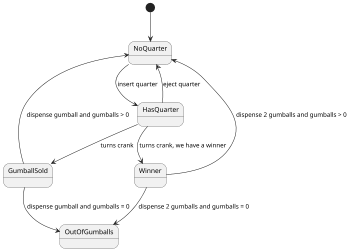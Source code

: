 @startuml
scale 350 width
[*] --> NoQuarter


HasQuarter --> NoQuarter  : eject quarter
HasQuarter --> GumballSold : turns crank
NoQuarter  --> HasQuarter : insert quarter
GumballSold --> NoQuarter : dispense gumball and gumballs > 0
GumballSold --> OutOfGumballs : dispense gumball and gumballs = 0

HasQuarter --> Winner: turns crank, we have a winner
Winner --> NoQuarter: dispense 2 gumballs and gumballs > 0
Winner --> OutOfGumballs: dispense 2 gumballs and gumballs = 0
@enduml
